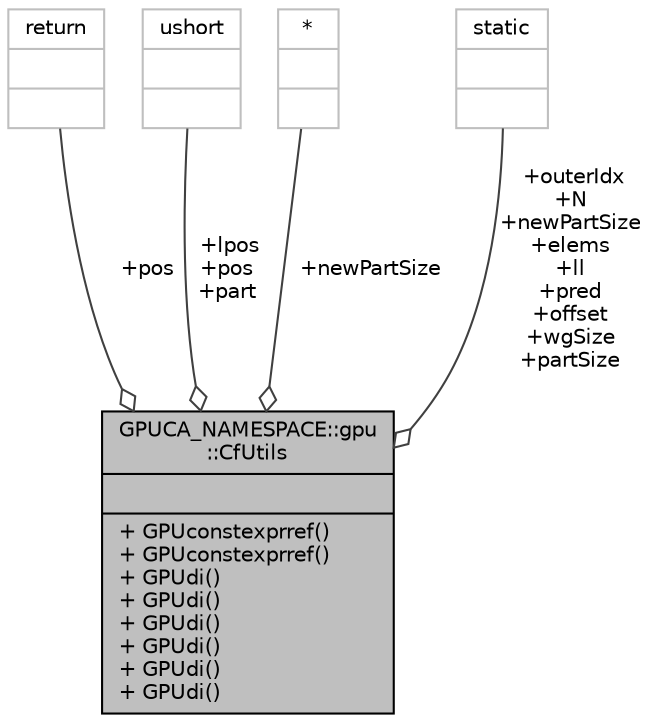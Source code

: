 digraph "GPUCA_NAMESPACE::gpu::CfUtils"
{
 // INTERACTIVE_SVG=YES
  bgcolor="transparent";
  edge [fontname="Helvetica",fontsize="10",labelfontname="Helvetica",labelfontsize="10"];
  node [fontname="Helvetica",fontsize="10",shape=record];
  Node1 [label="{GPUCA_NAMESPACE::gpu\l::CfUtils\n||+ GPUconstexprref()\l+ GPUconstexprref()\l+ GPUdi()\l+ GPUdi()\l+ GPUdi()\l+ GPUdi()\l+ GPUdi()\l+ GPUdi()\l}",height=0.2,width=0.4,color="black", fillcolor="grey75", style="filled", fontcolor="black"];
  Node2 -> Node1 [color="grey25",fontsize="10",style="solid",label=" +pos" ,arrowhead="odiamond",fontname="Helvetica"];
  Node2 [label="{return\n||}",height=0.2,width=0.4,color="grey75"];
  Node3 -> Node1 [color="grey25",fontsize="10",style="solid",label=" +lpos\n+pos\n+part" ,arrowhead="odiamond",fontname="Helvetica"];
  Node3 [label="{ushort\n||}",height=0.2,width=0.4,color="grey75"];
  Node4 -> Node1 [color="grey25",fontsize="10",style="solid",label=" +newPartSize" ,arrowhead="odiamond",fontname="Helvetica"];
  Node4 [label="{*\n||}",height=0.2,width=0.4,color="grey75"];
  Node5 -> Node1 [color="grey25",fontsize="10",style="solid",label=" +outerIdx\n+N\n+newPartSize\n+elems\n+ll\n+pred\n+offset\n+wgSize\n+partSize" ,arrowhead="odiamond",fontname="Helvetica"];
  Node5 [label="{static\n||}",height=0.2,width=0.4,color="grey75"];
}
